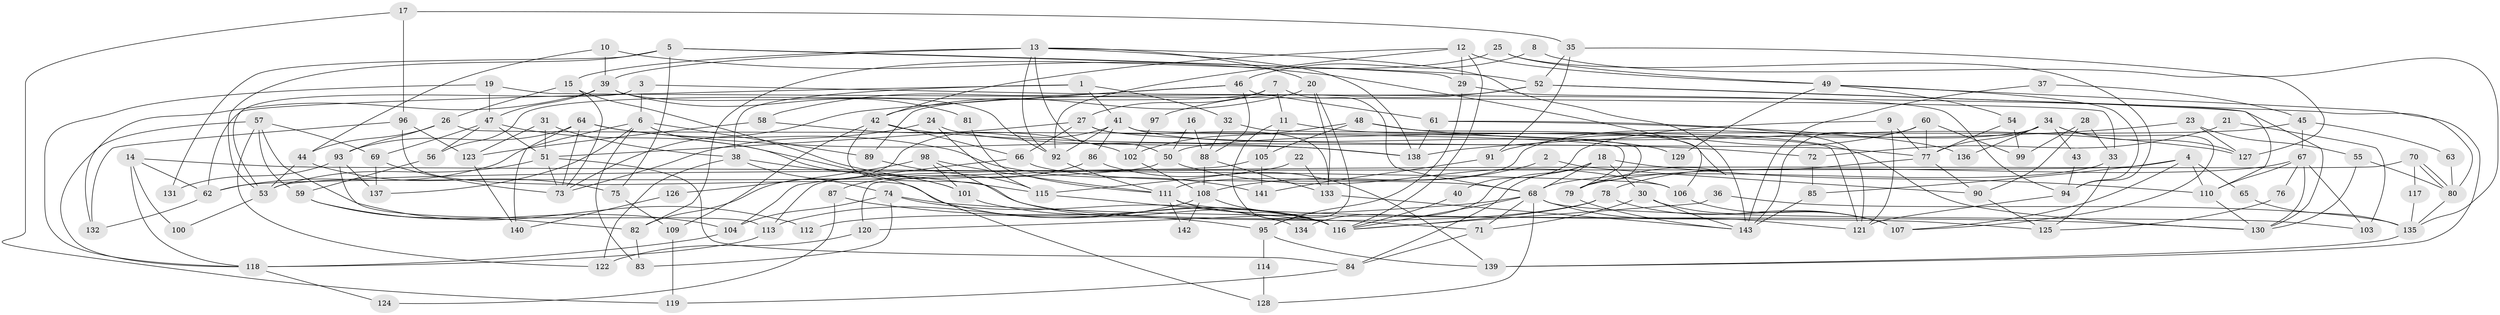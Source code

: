 // Generated by graph-tools (version 1.1) at 2025/11/02/27/25 16:11:21]
// undirected, 143 vertices, 286 edges
graph export_dot {
graph [start="1"]
  node [color=gray90,style=filled];
  1;
  2;
  3;
  4;
  5;
  6;
  7;
  8;
  9;
  10;
  11;
  12;
  13;
  14;
  15;
  16;
  17;
  18;
  19;
  20;
  21;
  22;
  23;
  24;
  25;
  26;
  27;
  28;
  29;
  30;
  31;
  32;
  33;
  34;
  35;
  36;
  37;
  38;
  39;
  40;
  41;
  42;
  43;
  44;
  45;
  46;
  47;
  48;
  49;
  50;
  51;
  52;
  53;
  54;
  55;
  56;
  57;
  58;
  59;
  60;
  61;
  62;
  63;
  64;
  65;
  66;
  67;
  68;
  69;
  70;
  71;
  72;
  73;
  74;
  75;
  76;
  77;
  78;
  79;
  80;
  81;
  82;
  83;
  84;
  85;
  86;
  87;
  88;
  89;
  90;
  91;
  92;
  93;
  94;
  95;
  96;
  97;
  98;
  99;
  100;
  101;
  102;
  103;
  104;
  105;
  106;
  107;
  108;
  109;
  110;
  111;
  112;
  113;
  114;
  115;
  116;
  117;
  118;
  119;
  120;
  121;
  122;
  123;
  124;
  125;
  126;
  127;
  128;
  129;
  130;
  131;
  132;
  133;
  134;
  135;
  136;
  137;
  138;
  139;
  140;
  141;
  142;
  143;
  1 -- 41;
  1 -- 32;
  1 -- 38;
  1 -- 62;
  2 -- 90;
  2 -- 108;
  3 -- 6;
  3 -- 130;
  3 -- 53;
  4 -- 53;
  4 -- 110;
  4 -- 65;
  4 -- 85;
  4 -- 107;
  5 -- 53;
  5 -- 52;
  5 -- 29;
  5 -- 75;
  5 -- 131;
  6 -- 62;
  6 -- 89;
  6 -- 83;
  6 -- 128;
  6 -- 137;
  7 -- 68;
  7 -- 27;
  7 -- 11;
  7 -- 56;
  8 -- 127;
  8 -- 46;
  9 -- 121;
  9 -- 77;
  9 -- 40;
  10 -- 44;
  10 -- 39;
  10 -- 79;
  11 -- 116;
  11 -- 105;
  11 -- 130;
  12 -- 116;
  12 -- 92;
  12 -- 29;
  12 -- 42;
  12 -- 49;
  13 -- 138;
  13 -- 92;
  13 -- 15;
  13 -- 20;
  13 -- 39;
  13 -- 50;
  13 -- 143;
  14 -- 118;
  14 -- 62;
  14 -- 100;
  14 -- 106;
  15 -- 26;
  15 -- 73;
  15 -- 115;
  16 -- 88;
  16 -- 50;
  17 -- 96;
  17 -- 35;
  17 -- 119;
  18 -- 110;
  18 -- 30;
  18 -- 68;
  18 -- 84;
  18 -- 134;
  19 -- 118;
  19 -- 47;
  19 -- 33;
  20 -- 42;
  20 -- 95;
  20 -- 133;
  21 -- 72;
  21 -- 103;
  22 -- 115;
  22 -- 133;
  23 -- 138;
  23 -- 127;
  23 -- 55;
  24 -- 115;
  24 -- 73;
  24 -- 138;
  25 -- 82;
  25 -- 94;
  25 -- 49;
  26 -- 79;
  26 -- 44;
  26 -- 93;
  27 -- 51;
  27 -- 77;
  27 -- 66;
  27 -- 133;
  28 -- 33;
  28 -- 99;
  28 -- 90;
  29 -- 94;
  29 -- 95;
  30 -- 71;
  30 -- 143;
  30 -- 107;
  31 -- 51;
  31 -- 38;
  31 -- 123;
  32 -- 88;
  32 -- 121;
  33 -- 68;
  33 -- 125;
  34 -- 107;
  34 -- 111;
  34 -- 43;
  34 -- 77;
  34 -- 127;
  34 -- 136;
  35 -- 135;
  35 -- 91;
  35 -- 52;
  36 -- 116;
  36 -- 135;
  37 -- 45;
  37 -- 143;
  38 -- 101;
  38 -- 74;
  38 -- 122;
  39 -- 92;
  39 -- 47;
  39 -- 81;
  39 -- 132;
  40 -- 116;
  41 -- 82;
  41 -- 79;
  41 -- 86;
  41 -- 92;
  41 -- 129;
  42 -- 66;
  42 -- 71;
  42 -- 72;
  42 -- 109;
  43 -- 94;
  44 -- 75;
  44 -- 53;
  45 -- 67;
  45 -- 50;
  45 -- 63;
  46 -- 73;
  46 -- 88;
  46 -- 58;
  46 -- 61;
  47 -- 56;
  47 -- 51;
  47 -- 69;
  47 -- 101;
  48 -- 106;
  48 -- 105;
  48 -- 102;
  48 -- 127;
  49 -- 54;
  49 -- 94;
  49 -- 129;
  49 -- 139;
  50 -- 106;
  50 -- 62;
  51 -- 73;
  51 -- 53;
  51 -- 84;
  52 -- 80;
  52 -- 89;
  52 -- 97;
  52 -- 110;
  53 -- 100;
  54 -- 77;
  54 -- 99;
  55 -- 130;
  55 -- 80;
  56 -- 59;
  57 -- 118;
  57 -- 69;
  57 -- 59;
  57 -- 112;
  57 -- 122;
  58 -- 123;
  58 -- 102;
  59 -- 104;
  59 -- 82;
  60 -- 77;
  60 -- 143;
  60 -- 91;
  60 -- 99;
  61 -- 121;
  61 -- 136;
  61 -- 138;
  62 -- 132;
  63 -- 80;
  64 -- 138;
  64 -- 93;
  64 -- 73;
  64 -- 140;
  64 -- 141;
  65 -- 135;
  66 -- 68;
  66 -- 104;
  67 -- 130;
  67 -- 79;
  67 -- 76;
  67 -- 103;
  67 -- 110;
  68 -- 71;
  68 -- 103;
  68 -- 116;
  68 -- 120;
  68 -- 121;
  68 -- 128;
  69 -- 73;
  69 -- 137;
  70 -- 120;
  70 -- 80;
  70 -- 80;
  70 -- 117;
  71 -- 84;
  72 -- 85;
  74 -- 130;
  74 -- 83;
  74 -- 104;
  74 -- 134;
  75 -- 109;
  76 -- 125;
  77 -- 78;
  77 -- 90;
  78 -- 116;
  78 -- 107;
  78 -- 112;
  79 -- 143;
  80 -- 135;
  81 -- 111;
  82 -- 83;
  84 -- 119;
  85 -- 143;
  86 -- 139;
  86 -- 87;
  87 -- 95;
  87 -- 124;
  88 -- 108;
  88 -- 133;
  89 -- 115;
  90 -- 125;
  91 -- 141;
  92 -- 111;
  93 -- 137;
  93 -- 113;
  93 -- 131;
  94 -- 121;
  95 -- 114;
  95 -- 139;
  96 -- 132;
  96 -- 116;
  96 -- 123;
  97 -- 102;
  98 -- 116;
  98 -- 111;
  98 -- 101;
  98 -- 126;
  101 -- 116;
  102 -- 108;
  104 -- 118;
  105 -- 113;
  105 -- 141;
  106 -- 107;
  108 -- 116;
  108 -- 113;
  108 -- 142;
  109 -- 119;
  110 -- 130;
  111 -- 125;
  111 -- 116;
  111 -- 142;
  113 -- 118;
  114 -- 128;
  115 -- 116;
  117 -- 135;
  118 -- 124;
  120 -- 122;
  123 -- 140;
  126 -- 140;
  133 -- 143;
  135 -- 139;
}
